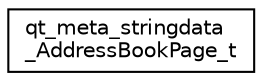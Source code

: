 digraph "Graphical Class Hierarchy"
{
 // LATEX_PDF_SIZE
  edge [fontname="Helvetica",fontsize="10",labelfontname="Helvetica",labelfontsize="10"];
  node [fontname="Helvetica",fontsize="10",shape=record];
  rankdir="LR";
  Node0 [label="qt_meta_stringdata\l_AddressBookPage_t",height=0.2,width=0.4,color="black", fillcolor="white", style="filled",URL="$structqt__meta__stringdata___address_book_page__t.html",tooltip=" "];
}
